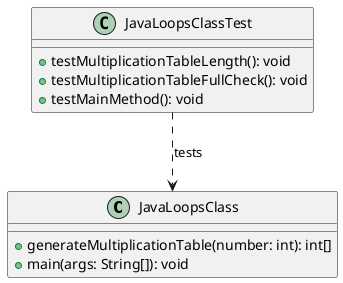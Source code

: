 @startuml java_loops_class_diagram
class JavaLoopsClass {
    + generateMultiplicationTable(number: int): int[]
    + main(args: String[]): void
}

class JavaLoopsClassTest {
    + testMultiplicationTableLength(): void
    + testMultiplicationTableFullCheck(): void
    + testMainMethod(): void
}

JavaLoopsClassTest ..> JavaLoopsClass : tests

@enduml